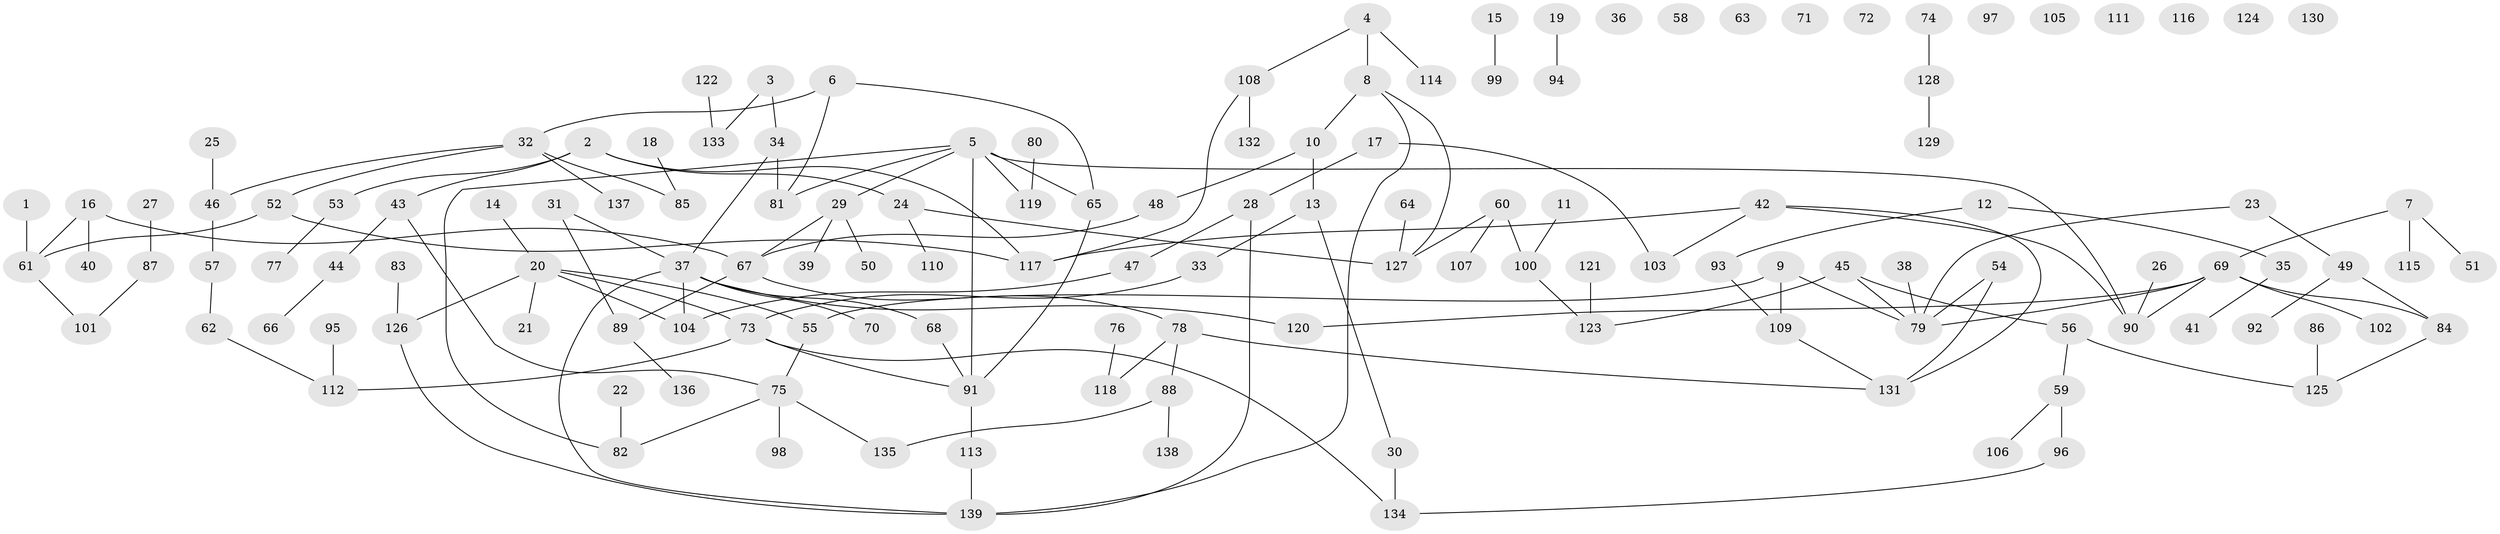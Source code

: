 // coarse degree distribution, {4: 0.09859154929577464, 3: 0.18309859154929578, 1: 0.22535211267605634, 2: 0.352112676056338, 6: 0.07042253521126761, 5: 0.04225352112676056, 7: 0.028169014084507043}
// Generated by graph-tools (version 1.1) at 2025/35/03/04/25 23:35:46]
// undirected, 139 vertices, 153 edges
graph export_dot {
  node [color=gray90,style=filled];
  1;
  2;
  3;
  4;
  5;
  6;
  7;
  8;
  9;
  10;
  11;
  12;
  13;
  14;
  15;
  16;
  17;
  18;
  19;
  20;
  21;
  22;
  23;
  24;
  25;
  26;
  27;
  28;
  29;
  30;
  31;
  32;
  33;
  34;
  35;
  36;
  37;
  38;
  39;
  40;
  41;
  42;
  43;
  44;
  45;
  46;
  47;
  48;
  49;
  50;
  51;
  52;
  53;
  54;
  55;
  56;
  57;
  58;
  59;
  60;
  61;
  62;
  63;
  64;
  65;
  66;
  67;
  68;
  69;
  70;
  71;
  72;
  73;
  74;
  75;
  76;
  77;
  78;
  79;
  80;
  81;
  82;
  83;
  84;
  85;
  86;
  87;
  88;
  89;
  90;
  91;
  92;
  93;
  94;
  95;
  96;
  97;
  98;
  99;
  100;
  101;
  102;
  103;
  104;
  105;
  106;
  107;
  108;
  109;
  110;
  111;
  112;
  113;
  114;
  115;
  116;
  117;
  118;
  119;
  120;
  121;
  122;
  123;
  124;
  125;
  126;
  127;
  128;
  129;
  130;
  131;
  132;
  133;
  134;
  135;
  136;
  137;
  138;
  139;
  1 -- 61;
  2 -- 24;
  2 -- 43;
  2 -- 53;
  2 -- 117;
  3 -- 34;
  3 -- 133;
  4 -- 8;
  4 -- 108;
  4 -- 114;
  5 -- 29;
  5 -- 65;
  5 -- 81;
  5 -- 82;
  5 -- 90;
  5 -- 91;
  5 -- 119;
  6 -- 32;
  6 -- 65;
  6 -- 81;
  7 -- 51;
  7 -- 69;
  7 -- 115;
  8 -- 10;
  8 -- 127;
  8 -- 139;
  9 -- 55;
  9 -- 79;
  9 -- 109;
  10 -- 13;
  10 -- 48;
  11 -- 100;
  12 -- 35;
  12 -- 93;
  13 -- 30;
  13 -- 33;
  14 -- 20;
  15 -- 99;
  16 -- 40;
  16 -- 61;
  16 -- 67;
  17 -- 28;
  17 -- 103;
  18 -- 85;
  19 -- 94;
  20 -- 21;
  20 -- 55;
  20 -- 73;
  20 -- 104;
  20 -- 126;
  22 -- 82;
  23 -- 49;
  23 -- 79;
  24 -- 110;
  24 -- 127;
  25 -- 46;
  26 -- 90;
  27 -- 87;
  28 -- 47;
  28 -- 139;
  29 -- 39;
  29 -- 50;
  29 -- 67;
  30 -- 134;
  31 -- 37;
  31 -- 89;
  32 -- 46;
  32 -- 52;
  32 -- 85;
  32 -- 137;
  33 -- 73;
  34 -- 37;
  34 -- 81;
  35 -- 41;
  37 -- 68;
  37 -- 70;
  37 -- 104;
  37 -- 120;
  37 -- 139;
  38 -- 79;
  42 -- 90;
  42 -- 103;
  42 -- 117;
  42 -- 131;
  43 -- 44;
  43 -- 75;
  44 -- 66;
  45 -- 56;
  45 -- 79;
  45 -- 123;
  46 -- 57;
  47 -- 104;
  48 -- 67;
  49 -- 84;
  49 -- 92;
  52 -- 61;
  52 -- 117;
  53 -- 77;
  54 -- 79;
  54 -- 131;
  55 -- 75;
  56 -- 59;
  56 -- 125;
  57 -- 62;
  59 -- 96;
  59 -- 106;
  60 -- 100;
  60 -- 107;
  60 -- 127;
  61 -- 101;
  62 -- 112;
  64 -- 127;
  65 -- 91;
  67 -- 78;
  67 -- 89;
  68 -- 91;
  69 -- 79;
  69 -- 84;
  69 -- 90;
  69 -- 102;
  69 -- 120;
  73 -- 91;
  73 -- 112;
  73 -- 134;
  74 -- 128;
  75 -- 82;
  75 -- 98;
  75 -- 135;
  76 -- 118;
  78 -- 88;
  78 -- 118;
  78 -- 131;
  80 -- 119;
  83 -- 126;
  84 -- 125;
  86 -- 125;
  87 -- 101;
  88 -- 135;
  88 -- 138;
  89 -- 136;
  91 -- 113;
  93 -- 109;
  95 -- 112;
  96 -- 134;
  100 -- 123;
  108 -- 117;
  108 -- 132;
  109 -- 131;
  113 -- 139;
  121 -- 123;
  122 -- 133;
  126 -- 139;
  128 -- 129;
}
